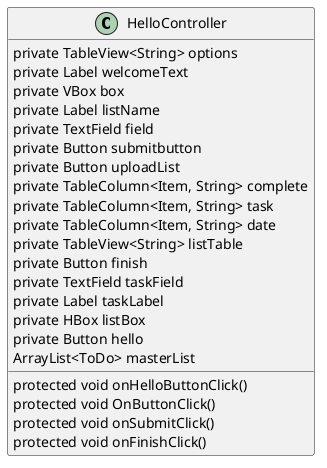 @startuml
'https://plantuml.com/sequence-diagram

class HelloController{
private TableView<String> options
private Label welcomeText
private VBox box
private Label listName
private TextField field
private Button submitbutton
private Button uploadList
private TableColumn<Item, String> complete
private TableColumn<Item, String> task
private TableColumn<Item, String> date
private TableView<String> listTable
private Button finish
private TextField taskField
private Label taskLabel
private HBox listBox
private Button hello
ArrayList<ToDo> masterList
protected void onHelloButtonClick()
protected void OnButtonClick()
protected void onSubmitClick()
protected void onFinishClick()
}
@enduml